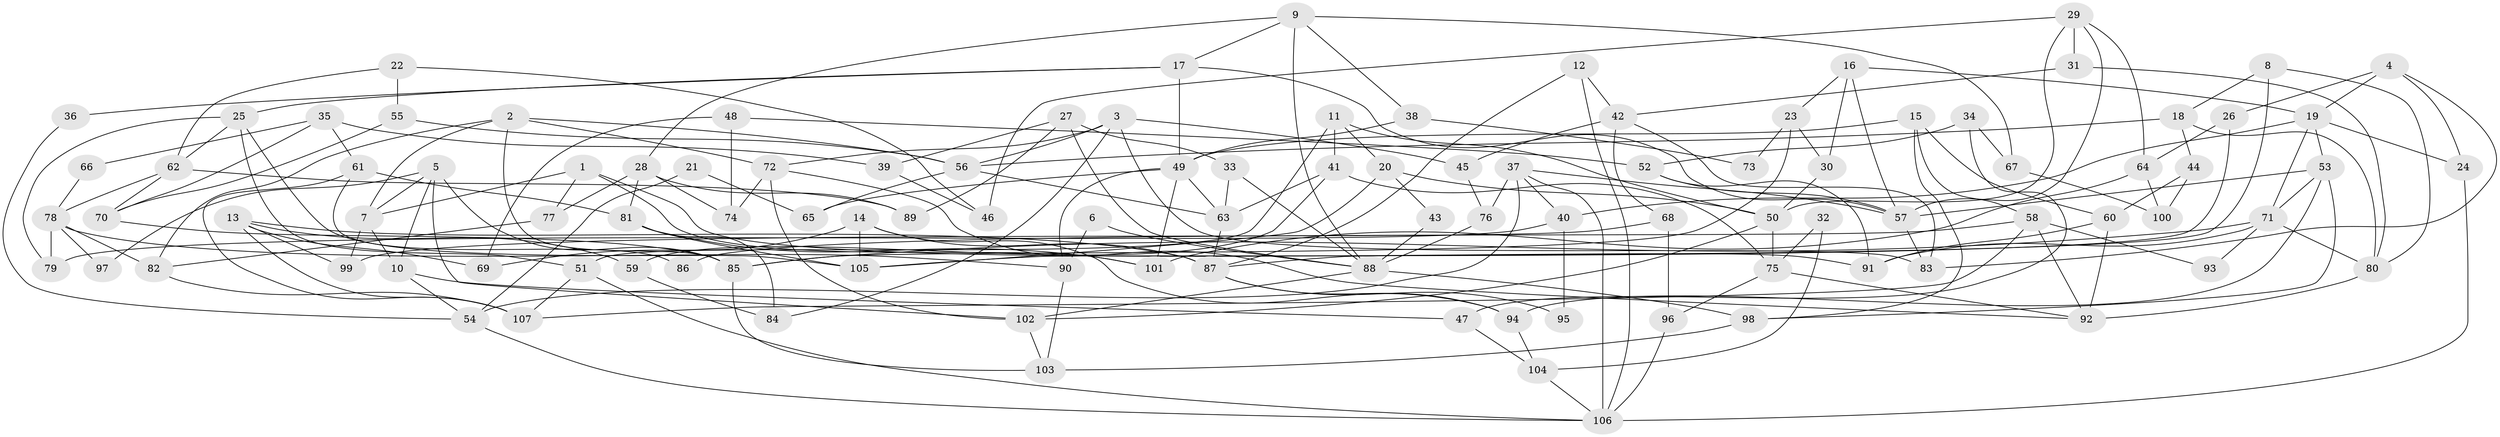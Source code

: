 // Generated by graph-tools (version 1.1) at 2025/26/03/09/25 03:26:15]
// undirected, 107 vertices, 214 edges
graph export_dot {
graph [start="1"]
  node [color=gray90,style=filled];
  1;
  2;
  3;
  4;
  5;
  6;
  7;
  8;
  9;
  10;
  11;
  12;
  13;
  14;
  15;
  16;
  17;
  18;
  19;
  20;
  21;
  22;
  23;
  24;
  25;
  26;
  27;
  28;
  29;
  30;
  31;
  32;
  33;
  34;
  35;
  36;
  37;
  38;
  39;
  40;
  41;
  42;
  43;
  44;
  45;
  46;
  47;
  48;
  49;
  50;
  51;
  52;
  53;
  54;
  55;
  56;
  57;
  58;
  59;
  60;
  61;
  62;
  63;
  64;
  65;
  66;
  67;
  68;
  69;
  70;
  71;
  72;
  73;
  74;
  75;
  76;
  77;
  78;
  79;
  80;
  81;
  82;
  83;
  84;
  85;
  86;
  87;
  88;
  89;
  90;
  91;
  92;
  93;
  94;
  95;
  96;
  97;
  98;
  99;
  100;
  101;
  102;
  103;
  104;
  105;
  106;
  107;
  1 -- 101;
  1 -- 7;
  1 -- 77;
  1 -- 91;
  2 -- 72;
  2 -- 85;
  2 -- 7;
  2 -- 56;
  2 -- 82;
  3 -- 72;
  3 -- 56;
  3 -- 45;
  3 -- 83;
  3 -- 84;
  4 -- 24;
  4 -- 83;
  4 -- 19;
  4 -- 26;
  5 -- 102;
  5 -- 85;
  5 -- 7;
  5 -- 10;
  5 -- 97;
  6 -- 90;
  6 -- 88;
  7 -- 10;
  7 -- 99;
  8 -- 80;
  8 -- 87;
  8 -- 18;
  9 -- 88;
  9 -- 17;
  9 -- 28;
  9 -- 38;
  9 -- 67;
  10 -- 47;
  10 -- 54;
  11 -- 50;
  11 -- 51;
  11 -- 20;
  11 -- 41;
  12 -- 106;
  12 -- 42;
  12 -- 87;
  13 -- 59;
  13 -- 107;
  13 -- 69;
  13 -- 87;
  13 -- 99;
  14 -- 105;
  14 -- 87;
  14 -- 69;
  14 -- 94;
  15 -- 49;
  15 -- 58;
  15 -- 60;
  15 -- 98;
  16 -- 30;
  16 -- 19;
  16 -- 23;
  16 -- 57;
  17 -- 49;
  17 -- 57;
  17 -- 25;
  17 -- 36;
  18 -- 56;
  18 -- 44;
  18 -- 80;
  19 -- 71;
  19 -- 24;
  19 -- 40;
  19 -- 53;
  20 -- 105;
  20 -- 43;
  20 -- 50;
  21 -- 54;
  21 -- 65;
  22 -- 55;
  22 -- 62;
  22 -- 46;
  23 -- 85;
  23 -- 30;
  23 -- 73;
  24 -- 106;
  25 -- 51;
  25 -- 62;
  25 -- 79;
  25 -- 86;
  26 -- 64;
  26 -- 105;
  27 -- 88;
  27 -- 89;
  27 -- 33;
  27 -- 39;
  28 -- 74;
  28 -- 77;
  28 -- 81;
  28 -- 89;
  29 -- 57;
  29 -- 50;
  29 -- 31;
  29 -- 46;
  29 -- 64;
  30 -- 50;
  31 -- 42;
  31 -- 80;
  32 -- 75;
  32 -- 104;
  33 -- 63;
  33 -- 88;
  34 -- 52;
  34 -- 47;
  34 -- 67;
  35 -- 70;
  35 -- 39;
  35 -- 61;
  35 -- 66;
  36 -- 54;
  37 -- 76;
  37 -- 57;
  37 -- 40;
  37 -- 54;
  37 -- 106;
  38 -- 49;
  38 -- 73;
  39 -- 46;
  40 -- 79;
  40 -- 95;
  41 -- 63;
  41 -- 59;
  41 -- 75;
  42 -- 68;
  42 -- 83;
  42 -- 45;
  43 -- 88;
  44 -- 60;
  44 -- 100;
  45 -- 76;
  47 -- 104;
  48 -- 52;
  48 -- 69;
  48 -- 74;
  49 -- 101;
  49 -- 90;
  49 -- 63;
  49 -- 65;
  50 -- 75;
  50 -- 102;
  51 -- 107;
  51 -- 106;
  52 -- 57;
  52 -- 91;
  53 -- 94;
  53 -- 57;
  53 -- 71;
  53 -- 98;
  54 -- 106;
  55 -- 70;
  55 -- 56;
  56 -- 63;
  56 -- 65;
  57 -- 83;
  58 -- 107;
  58 -- 92;
  58 -- 86;
  58 -- 93;
  59 -- 84;
  60 -- 91;
  60 -- 92;
  61 -- 105;
  61 -- 81;
  61 -- 107;
  62 -- 78;
  62 -- 70;
  62 -- 89;
  63 -- 87;
  64 -- 100;
  64 -- 101;
  66 -- 78;
  67 -- 100;
  68 -- 96;
  68 -- 99;
  70 -- 85;
  71 -- 80;
  71 -- 85;
  71 -- 91;
  71 -- 93;
  72 -- 102;
  72 -- 92;
  72 -- 74;
  75 -- 92;
  75 -- 96;
  76 -- 88;
  77 -- 82;
  78 -- 79;
  78 -- 82;
  78 -- 90;
  78 -- 97;
  80 -- 92;
  81 -- 84;
  81 -- 101;
  81 -- 105;
  82 -- 107;
  85 -- 103;
  87 -- 94;
  87 -- 95;
  88 -- 98;
  88 -- 102;
  90 -- 103;
  94 -- 104;
  96 -- 106;
  98 -- 103;
  102 -- 103;
  104 -- 106;
}
